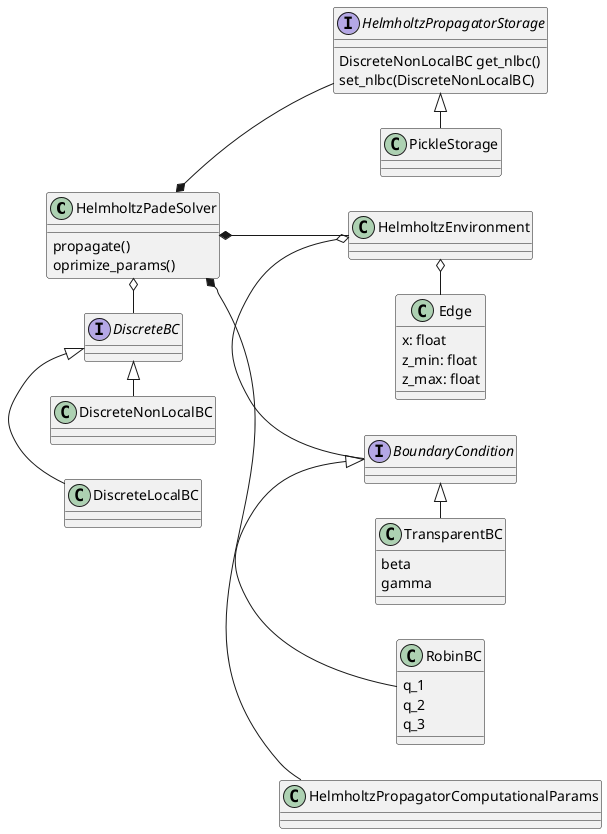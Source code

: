 @startuml
left to right direction

'TroposphericPadePropagator *--HelmholtzPadeSolver

class HelmholtzPadeSolver {
    propagate()
    oprimize_params()
}

class HelmholtzPropagatorComputationalParams {
'    max_range_m: float
'    max_height_m: float
'    dx_wl: float
'    dz_wl: float
'    max_propagation_angle: float
'    max_src_angle: float
'    exp_pade_order: tuple
'    x_output_filter: int
'    z_output_filter: int
'    two_way: bool
'    two_way_iter_num: int
'    two_way_threshold: float
'    standard_pe: bool
'    sqrt_alpha: float
'    z_order: int
'    terrain_method: TerrainMethod
'    tol: float
'    storage: HelmholtzPropagatorStorage
'    max_abc_permittivity: float
}

'enum TerrainMethod {
'
'}

'HelmholtzPropagatorComputationalParams *-- TerrainMethod

interface HelmholtzPropagatorStorage {
DiscreteNonLocalBC get_nlbc()
set_nlbc(DiscreteNonLocalBC)
}

HelmholtzPropagatorStorage <|- PickleStorage

HelmholtzPadeSolver *-- HelmholtzPropagatorComputationalParams
HelmholtzPadeSolver *-- HelmholtzEnvironment
HelmholtzPadeSolver *-- HelmholtzPropagatorStorage
HelmholtzPadeSolver o- DiscreteBC

BoundaryCondition <|- RobinBC
BoundaryCondition <|- TransparentBC

interface BoundaryCondition {

}

class RobinBC {
q_1
q_2
q_3
}

class TransparentBC {
beta
gamma
}

interface DiscreteBC {

}

class DiscreteLocalBC {

}

class DiscreteNonLocalBC {

}

DiscreteBC <|- DiscreteLocalBC
DiscreteBC <|- DiscreteNonLocalBC

HelmholtzEnvironment o- BoundaryCondition

class HelmholtzEnvironment {
'    x_max_m: float
'    lower_bc: BoundaryCondition
'    upper_bc: BoundaryCondition
'    z_min: float
'    z_max: float
'    n2minus1: types.FunctionType
'    use_n2minus1: bool
'    rho: types.FunctionType
'    use_rho: bool = True
'    terrain: types.FunctionType
'    knife_edges: List[Edge]
}

class Edge {
    x: float
    z_min: float
    z_max: float
}

HelmholtzEnvironment o- Edge

@enduml